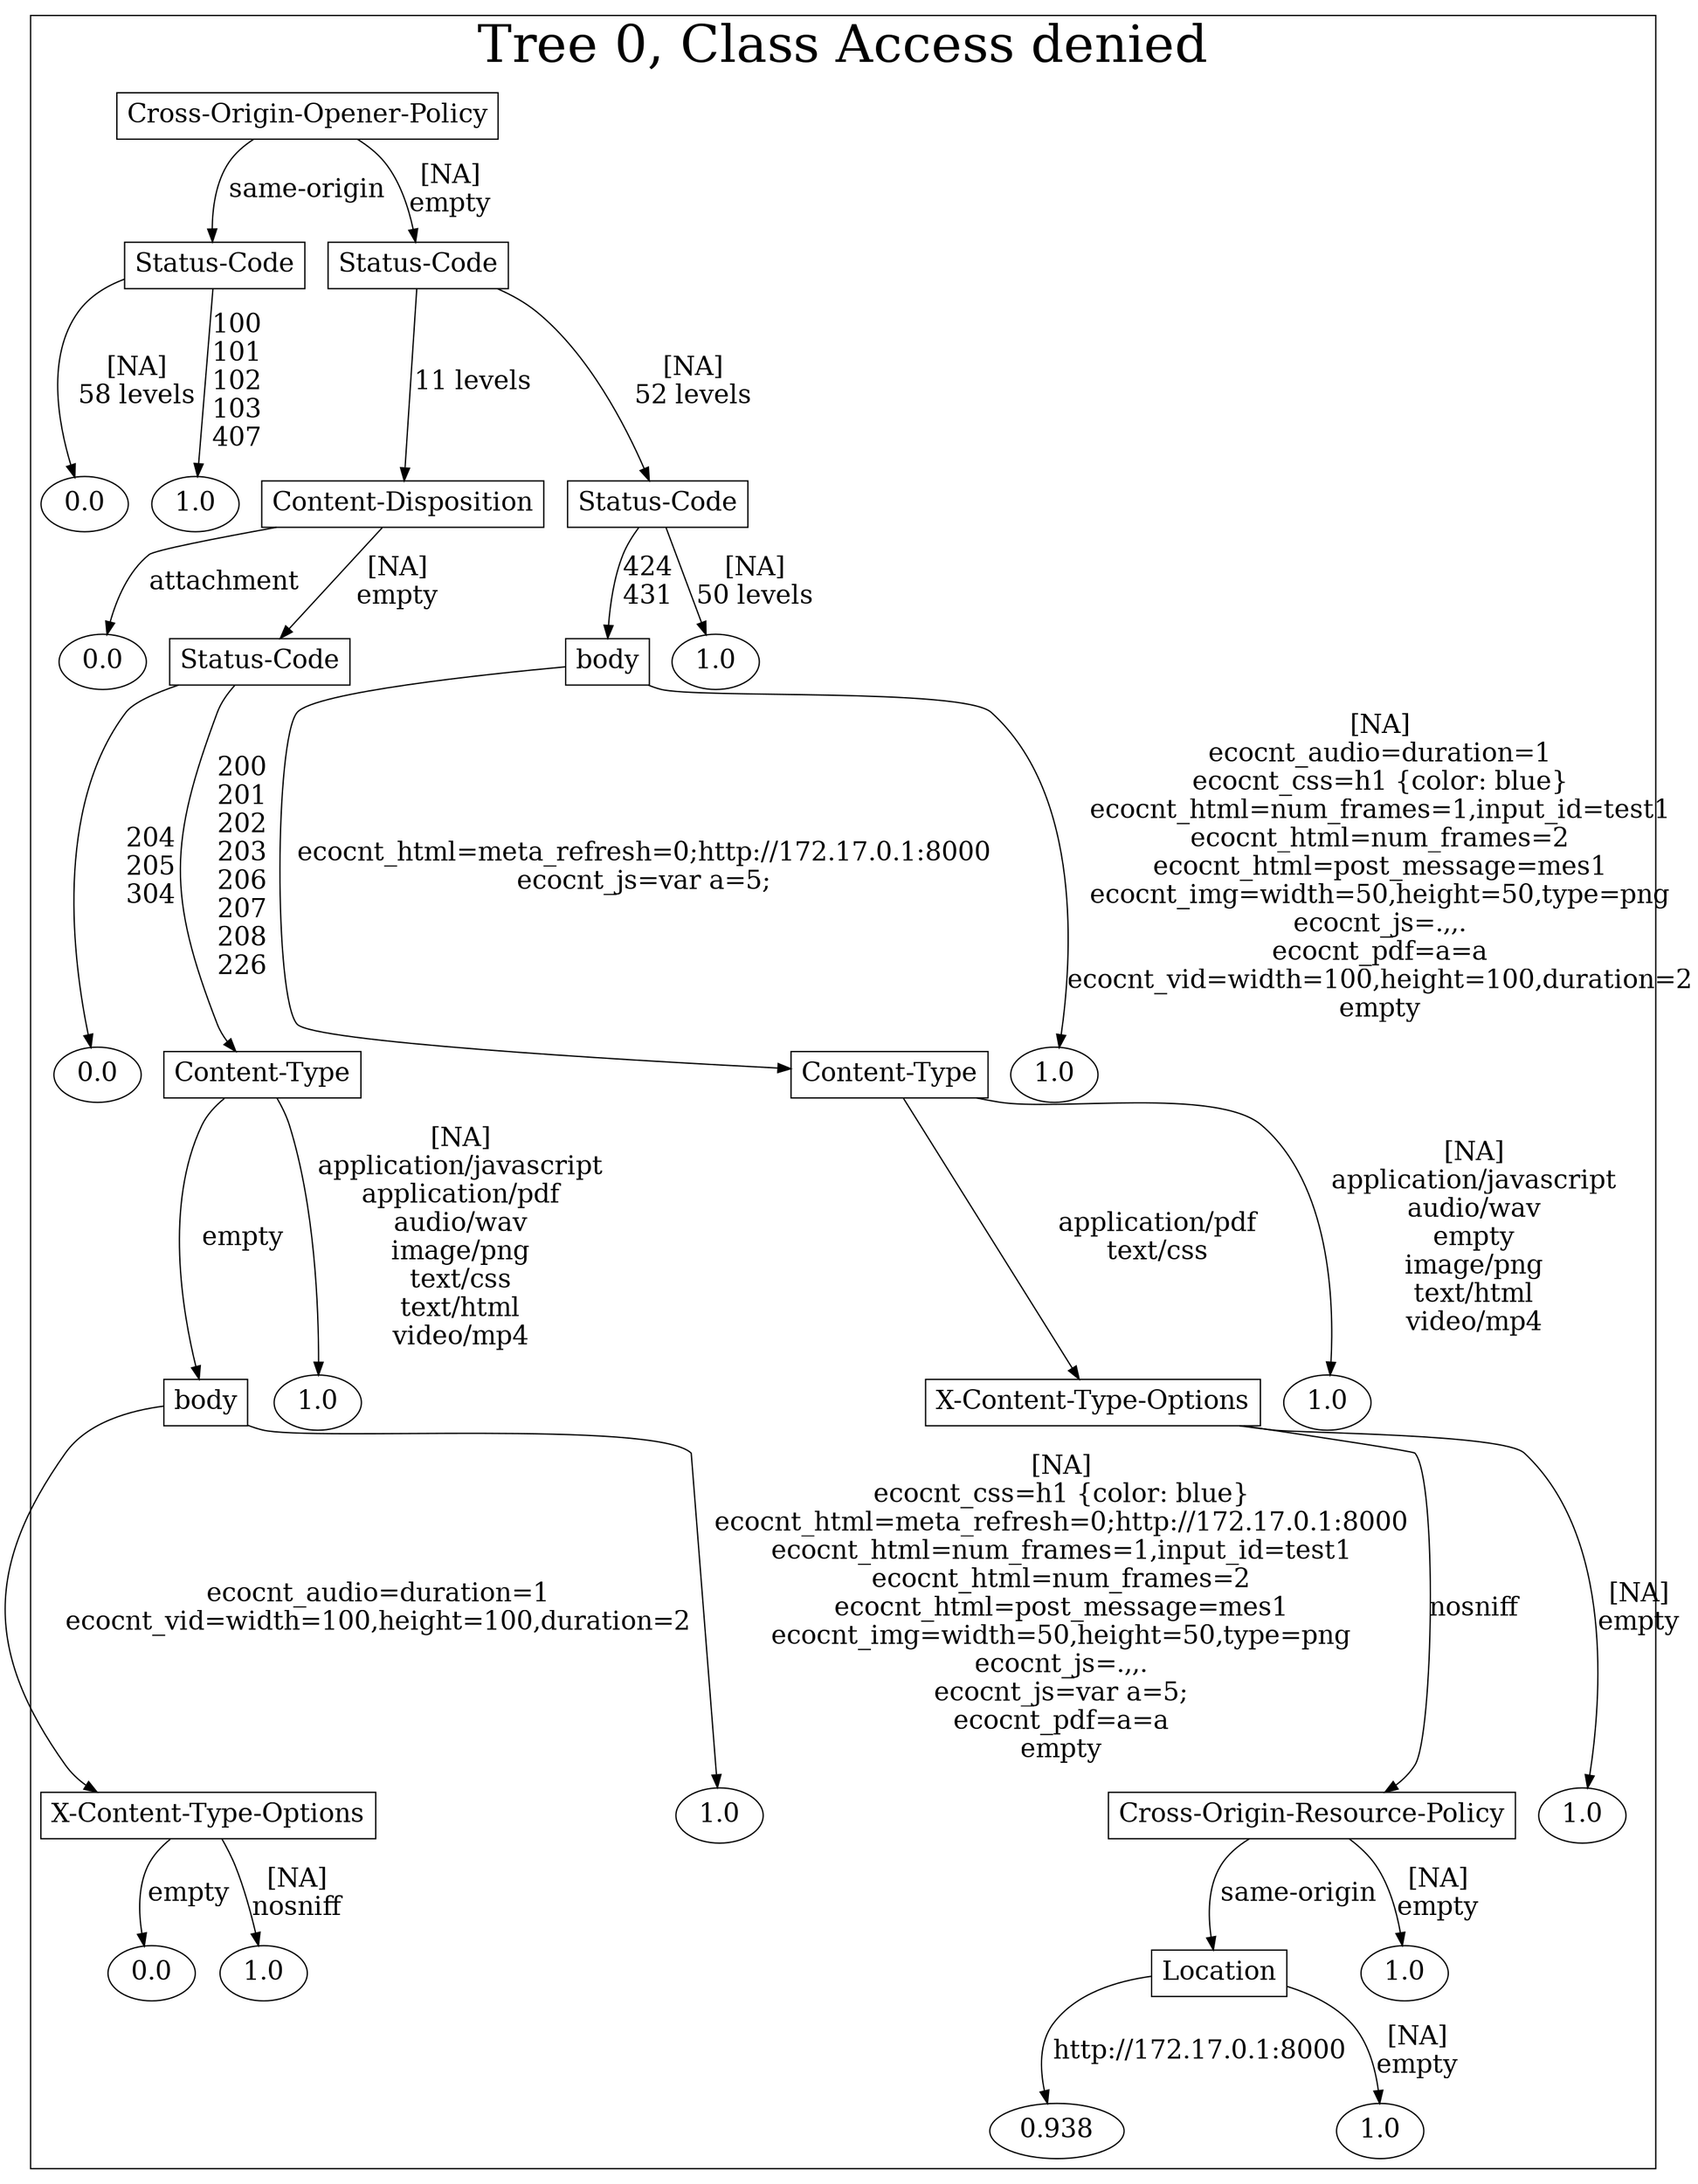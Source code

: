 /*
Generated by:
    http://https://github.com/h2oai/h2o-3/tree/master/h2o-genmodel/src/main/java/hex/genmodel/tools/PrintMojo.java
*/

/*
On a mac:

$ brew install graphviz
$ dot -Tpng file.gv -o file.png
$ open file.png
*/

digraph G {

subgraph cluster_0 {
/* Nodes */

/* Level 0 */
{
"SG_0_Node_0" [shape=box, fontsize=20, label="Cross-Origin-Opener-Policy"]
}

/* Level 1 */
{
"SG_0_Node_1" [shape=box, fontsize=20, label="Status-Code"]
"SG_0_Node_2" [shape=box, fontsize=20, label="Status-Code"]
}

/* Level 2 */
{
"SG_0_Node_15" [fontsize=20, label="0.0"]
"SG_0_Node_16" [fontsize=20, label="1.0"]
"SG_0_Node_3" [shape=box, fontsize=20, label="Content-Disposition"]
"SG_0_Node_4" [shape=box, fontsize=20, label="Status-Code"]
}

/* Level 3 */
{
"SG_0_Node_17" [fontsize=20, label="0.0"]
"SG_0_Node_5" [shape=box, fontsize=20, label="Status-Code"]
"SG_0_Node_6" [shape=box, fontsize=20, label="body"]
"SG_0_Node_18" [fontsize=20, label="1.0"]
}

/* Level 4 */
{
"SG_0_Node_19" [fontsize=20, label="0.0"]
"SG_0_Node_7" [shape=box, fontsize=20, label="Content-Type"]
"SG_0_Node_8" [shape=box, fontsize=20, label="Content-Type"]
"SG_0_Node_20" [fontsize=20, label="1.0"]
}

/* Level 5 */
{
"SG_0_Node_9" [shape=box, fontsize=20, label="body"]
"SG_0_Node_21" [fontsize=20, label="1.0"]
"SG_0_Node_10" [shape=box, fontsize=20, label="X-Content-Type-Options"]
"SG_0_Node_22" [fontsize=20, label="1.0"]
}

/* Level 6 */
{
"SG_0_Node_11" [shape=box, fontsize=20, label="X-Content-Type-Options"]
"SG_0_Node_23" [fontsize=20, label="1.0"]
"SG_0_Node_12" [shape=box, fontsize=20, label="Cross-Origin-Resource-Policy"]
"SG_0_Node_24" [fontsize=20, label="1.0"]
}

/* Level 7 */
{
"SG_0_Node_25" [fontsize=20, label="0.0"]
"SG_0_Node_26" [fontsize=20, label="1.0"]
"SG_0_Node_13" [shape=box, fontsize=20, label="Location"]
"SG_0_Node_27" [fontsize=20, label="1.0"]
}

/* Level 8 */
{
"SG_0_Node_28" [fontsize=20, label="0.938"]
"SG_0_Node_29" [fontsize=20, label="1.0"]
}

/* Edges */
"SG_0_Node_0" -> "SG_0_Node_1" [fontsize=20, label="same-origin
"]
"SG_0_Node_0" -> "SG_0_Node_2" [fontsize=20, label="[NA]
empty
"]
"SG_0_Node_2" -> "SG_0_Node_3" [fontsize=20, label="11 levels
"]
"SG_0_Node_2" -> "SG_0_Node_4" [fontsize=20, label="[NA]
52 levels
"]
"SG_0_Node_4" -> "SG_0_Node_6" [fontsize=20, label="424
431
"]
"SG_0_Node_4" -> "SG_0_Node_18" [fontsize=20, label="[NA]
50 levels
"]
"SG_0_Node_6" -> "SG_0_Node_8" [fontsize=20, label="ecocnt_html=meta_refresh=0;http://172.17.0.1:8000
ecocnt_js=var a=5;
"]
"SG_0_Node_6" -> "SG_0_Node_20" [fontsize=20, label="[NA]
ecocnt_audio=duration=1
ecocnt_css=h1 {color: blue}
ecocnt_html=num_frames=1,input_id=test1
ecocnt_html=num_frames=2
ecocnt_html=post_message=mes1
ecocnt_img=width=50,height=50,type=png
ecocnt_js=.,,.
ecocnt_pdf=a=a
ecocnt_vid=width=100,height=100,duration=2
empty
"]
"SG_0_Node_8" -> "SG_0_Node_10" [fontsize=20, label="application/pdf
text/css
"]
"SG_0_Node_8" -> "SG_0_Node_22" [fontsize=20, label="[NA]
application/javascript
audio/wav
empty
image/png
text/html
video/mp4
"]
"SG_0_Node_10" -> "SG_0_Node_12" [fontsize=20, label="nosniff
"]
"SG_0_Node_10" -> "SG_0_Node_24" [fontsize=20, label="[NA]
empty
"]
"SG_0_Node_12" -> "SG_0_Node_13" [fontsize=20, label="same-origin
"]
"SG_0_Node_12" -> "SG_0_Node_27" [fontsize=20, label="[NA]
empty
"]
"SG_0_Node_13" -> "SG_0_Node_28" [fontsize=20, label="http://172.17.0.1:8000
"]
"SG_0_Node_13" -> "SG_0_Node_29" [fontsize=20, label="[NA]
empty
"]
"SG_0_Node_3" -> "SG_0_Node_17" [fontsize=20, label="attachment
"]
"SG_0_Node_3" -> "SG_0_Node_5" [fontsize=20, label="[NA]
empty
"]
"SG_0_Node_5" -> "SG_0_Node_19" [fontsize=20, label="204
205
304
"]
"SG_0_Node_5" -> "SG_0_Node_7" [fontsize=20, label="200
201
202
203
206
207
208
226
"]
"SG_0_Node_7" -> "SG_0_Node_9" [fontsize=20, label="empty
"]
"SG_0_Node_7" -> "SG_0_Node_21" [fontsize=20, label="[NA]
application/javascript
application/pdf
audio/wav
image/png
text/css
text/html
video/mp4
"]
"SG_0_Node_9" -> "SG_0_Node_11" [fontsize=20, label="ecocnt_audio=duration=1
ecocnt_vid=width=100,height=100,duration=2
"]
"SG_0_Node_9" -> "SG_0_Node_23" [fontsize=20, label="[NA]
ecocnt_css=h1 {color: blue}
ecocnt_html=meta_refresh=0;http://172.17.0.1:8000
ecocnt_html=num_frames=1,input_id=test1
ecocnt_html=num_frames=2
ecocnt_html=post_message=mes1
ecocnt_img=width=50,height=50,type=png
ecocnt_js=.,,.
ecocnt_js=var a=5;
ecocnt_pdf=a=a
empty
"]
"SG_0_Node_11" -> "SG_0_Node_25" [fontsize=20, label="empty
"]
"SG_0_Node_11" -> "SG_0_Node_26" [fontsize=20, label="[NA]
nosniff
"]
"SG_0_Node_1" -> "SG_0_Node_15" [fontsize=20, label="[NA]
58 levels
"]
"SG_0_Node_1" -> "SG_0_Node_16" [fontsize=20, label="100
101
102
103
407
"]

fontsize=40
label="Tree 0, Class Access denied"
}

}

